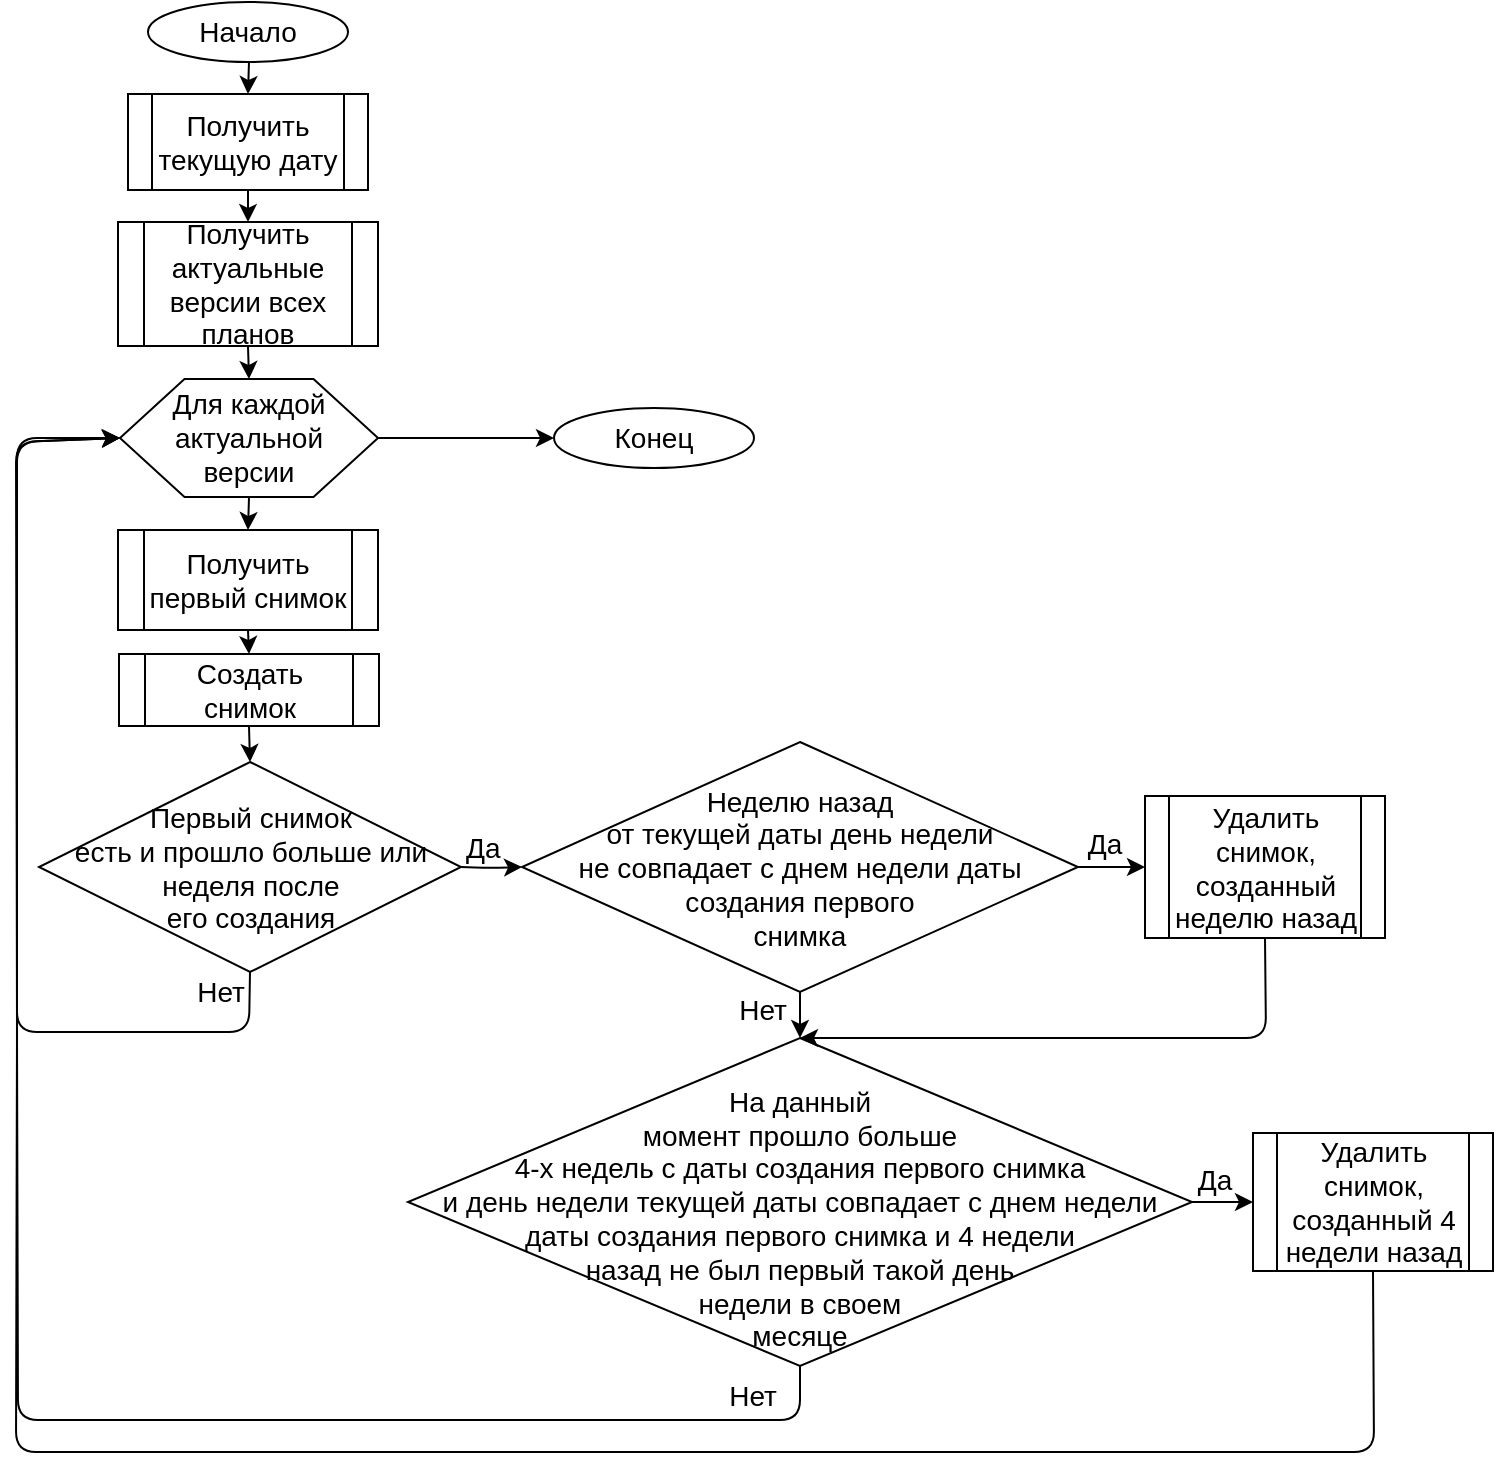 <mxfile version="10.7.7" type="device"><diagram id="JTILx-2r4ibhsprPH2gV" name="Page-1"><mxGraphModel dx="1320" dy="514" grid="1" gridSize="10" guides="1" tooltips="1" connect="1" arrows="1" fold="1" page="1" pageScale="1" pageWidth="827" pageHeight="1169" math="0" shadow="0"><root><mxCell id="0"/><mxCell id="1" parent="0"/><mxCell id="TNCgdh7umvWuX-r3ZxlY-1" value="&lt;font style=&quot;font-size: 14px&quot;&gt;Начало&lt;/font&gt;" style="ellipse;whiteSpace=wrap;html=1;" parent="1" vertex="1"><mxGeometry x="87" y="15" width="100" height="30" as="geometry"/></mxCell><mxCell id="TNCgdh7umvWuX-r3ZxlY-3" value="&lt;font style=&quot;font-size: 14px&quot;&gt;Получить актуальные версии всех планов&lt;/font&gt;" style="shape=process;whiteSpace=wrap;html=1;backgroundOutline=1;" parent="1" vertex="1"><mxGeometry x="72" y="125" width="130" height="62" as="geometry"/></mxCell><mxCell id="TNCgdh7umvWuX-r3ZxlY-5" value="&lt;font style=&quot;font-size: 14px&quot;&gt;Для каждой актуальной&lt;br&gt;версии&lt;/font&gt;" style="shape=hexagon;perimeter=hexagonPerimeter2;whiteSpace=wrap;html=1;" parent="1" vertex="1"><mxGeometry x="73" y="203.5" width="129" height="59" as="geometry"/></mxCell><mxCell id="TNCgdh7umvWuX-r3ZxlY-6" value="&lt;font style=&quot;font-size: 14px&quot;&gt;Получить первый снимок&lt;/font&gt;" style="shape=process;whiteSpace=wrap;html=1;backgroundOutline=1;" parent="1" vertex="1"><mxGeometry x="72" y="279" width="130" height="50" as="geometry"/></mxCell><mxCell id="TNCgdh7umvWuX-r3ZxlY-8" value="&lt;font style=&quot;font-size: 14px&quot;&gt;Создать снимок&lt;/font&gt;" style="shape=process;whiteSpace=wrap;html=1;backgroundOutline=1;" parent="1" vertex="1"><mxGeometry x="72.5" y="341" width="130" height="36" as="geometry"/></mxCell><mxCell id="TNCgdh7umvWuX-r3ZxlY-9" value="&lt;div style=&quot;text-align: center&quot;&gt;&lt;font style=&quot;font-size: 14px&quot;&gt;&lt;font&gt;Первый&amp;nbsp;&lt;/font&gt;&lt;/font&gt;&lt;font style=&quot;font-size: 14px&quot;&gt;снимок&lt;/font&gt;&lt;/div&gt;&lt;div style=&quot;text-align: center&quot;&gt;&lt;span style=&quot;font-size: 14px&quot;&gt;есть&amp;nbsp;&lt;/span&gt;&lt;span style=&quot;font-size: 14px&quot;&gt;и &lt;/span&gt;&lt;span style=&quot;font-size: 14px&quot;&gt;прошло&amp;nbsp;&lt;/span&gt;&lt;span style=&quot;font-size: 14px&quot;&gt;больше&amp;nbsp;&lt;/span&gt;&lt;font style=&quot;font-size: 14px&quot;&gt;или &lt;/font&gt;&lt;span style=&quot;font-size: 14px&quot;&gt;неделя&amp;nbsp;&lt;/span&gt;&lt;span style=&quot;font-size: 14px&quot;&gt;после&lt;/span&gt;&lt;/div&gt;&lt;div style=&quot;text-align: center&quot;&gt;&lt;span style=&quot;font-size: 14px&quot;&gt;его&amp;nbsp;&lt;/span&gt;&lt;span style=&quot;font-size: 14px&quot;&gt;создания&lt;/span&gt;&lt;/div&gt;" style="rhombus;whiteSpace=wrap;html=1;" parent="1" vertex="1"><mxGeometry x="32.5" y="395" width="211" height="105" as="geometry"/></mxCell><mxCell id="TNCgdh7umvWuX-r3ZxlY-10" value="" style="endArrow=classic;html=1;exitX=1;exitY=0.5;exitDx=0;exitDy=0;entryX=0;entryY=0.5;entryDx=0;entryDy=0;" parent="1" source="TNCgdh7umvWuX-r3ZxlY-9" target="TNCgdh7umvWuX-r3ZxlY-29" edge="1"><mxGeometry width="50" height="50" relative="1" as="geometry"><mxPoint x="201.5" y="460" as="sourcePoint"/><mxPoint x="251.5" y="460" as="targetPoint"/><Array as="points"><mxPoint x="257.5" y="448"/></Array></mxGeometry></mxCell><mxCell id="TNCgdh7umvWuX-r3ZxlY-15" value="&lt;font style=&quot;font-size: 14px&quot;&gt;Да&lt;/font&gt;&lt;br&gt;" style="text;html=1;resizable=0;points=[];autosize=1;align=left;verticalAlign=top;spacingTop=-4;" parent="1" vertex="1"><mxGeometry x="243.5" y="426.5" width="27" height="15" as="geometry"/></mxCell><mxCell id="TNCgdh7umvWuX-r3ZxlY-18" value="" style="endArrow=classic;html=1;exitX=0.5;exitY=1;exitDx=0;exitDy=0;entryX=0.5;entryY=0;entryDx=0;entryDy=0;" parent="1" target="TNCgdh7umvWuX-r3ZxlY-30" edge="1"><mxGeometry width="50" height="50" relative="1" as="geometry"><mxPoint x="137.5" y="45" as="sourcePoint"/><mxPoint x="137" y="55" as="targetPoint"/></mxGeometry></mxCell><mxCell id="TNCgdh7umvWuX-r3ZxlY-19" value="" style="endArrow=classic;html=1;exitX=0.5;exitY=1;exitDx=0;exitDy=0;entryX=0.5;entryY=0;entryDx=0;entryDy=0;" parent="1" source="TNCgdh7umvWuX-r3ZxlY-30" target="TNCgdh7umvWuX-r3ZxlY-3" edge="1"><mxGeometry width="50" height="50" relative="1" as="geometry"><mxPoint x="137" y="105" as="sourcePoint"/><mxPoint x="42" y="65" as="targetPoint"/></mxGeometry></mxCell><mxCell id="TNCgdh7umvWuX-r3ZxlY-20" value="" style="endArrow=classic;html=1;exitX=0.5;exitY=1;exitDx=0;exitDy=0;entryX=0.5;entryY=0;entryDx=0;entryDy=0;" parent="1" source="TNCgdh7umvWuX-r3ZxlY-3" target="TNCgdh7umvWuX-r3ZxlY-5" edge="1"><mxGeometry width="50" height="50" relative="1" as="geometry"><mxPoint x="-18" y="230" as="sourcePoint"/><mxPoint x="32" y="180" as="targetPoint"/></mxGeometry></mxCell><mxCell id="TNCgdh7umvWuX-r3ZxlY-21" value="" style="endArrow=classic;html=1;exitX=0.5;exitY=1;exitDx=0;exitDy=0;entryX=0.5;entryY=0;entryDx=0;entryDy=0;" parent="1" source="TNCgdh7umvWuX-r3ZxlY-5" target="TNCgdh7umvWuX-r3ZxlY-6" edge="1"><mxGeometry width="50" height="50" relative="1" as="geometry"><mxPoint x="-18" y="275" as="sourcePoint"/><mxPoint x="32" y="225" as="targetPoint"/></mxGeometry></mxCell><mxCell id="TNCgdh7umvWuX-r3ZxlY-22" value="" style="endArrow=classic;html=1;entryX=0.5;entryY=0;entryDx=0;entryDy=0;exitX=0.5;exitY=1;exitDx=0;exitDy=0;" parent="1" source="TNCgdh7umvWuX-r3ZxlY-6" target="TNCgdh7umvWuX-r3ZxlY-8" edge="1"><mxGeometry width="50" height="50" relative="1" as="geometry"><mxPoint x="332" y="335" as="sourcePoint"/><mxPoint x="-8" y="365" as="targetPoint"/></mxGeometry></mxCell><mxCell id="TNCgdh7umvWuX-r3ZxlY-23" value="" style="endArrow=classic;html=1;exitX=0.5;exitY=1;exitDx=0;exitDy=0;entryX=0.5;entryY=0;entryDx=0;entryDy=0;" parent="1" source="TNCgdh7umvWuX-r3ZxlY-8" target="TNCgdh7umvWuX-r3ZxlY-9" edge="1"><mxGeometry width="50" height="50" relative="1" as="geometry"><mxPoint x="-78.5" y="485" as="sourcePoint"/><mxPoint x="116.5" y="405" as="targetPoint"/></mxGeometry></mxCell><mxCell id="TNCgdh7umvWuX-r3ZxlY-24" value="" style="endArrow=classic;html=1;exitX=0.5;exitY=1;exitDx=0;exitDy=0;entryX=0;entryY=0.5;entryDx=0;entryDy=0;" parent="1" source="TNCgdh7umvWuX-r3ZxlY-9" target="TNCgdh7umvWuX-r3ZxlY-5" edge="1"><mxGeometry width="50" height="50" relative="1" as="geometry"><mxPoint x="116.5" y="515" as="sourcePoint"/><mxPoint x="116.5" y="535" as="targetPoint"/><Array as="points"><mxPoint x="137.5" y="530"/><mxPoint x="21.5" y="530"/><mxPoint x="21.5" y="233"/></Array></mxGeometry></mxCell><mxCell id="TNCgdh7umvWuX-r3ZxlY-51" value="&lt;font style=&quot;font-size: 14px&quot;&gt;Нет&lt;/font&gt;&lt;br&gt;" style="text;html=1;resizable=0;points=[];align=center;verticalAlign=middle;labelBackgroundColor=#ffffff;" parent="TNCgdh7umvWuX-r3ZxlY-24" vertex="1" connectable="0"><mxGeometry x="-0.871" y="-21" relative="1" as="geometry"><mxPoint x="-13" y="1" as="offset"/></mxGeometry></mxCell><mxCell id="TNCgdh7umvWuX-r3ZxlY-29" value="&lt;font style=&quot;font-size: 14px&quot;&gt;Неделю назад &lt;br&gt;от текущей даты день недели&lt;br&gt;не совпадает с днем недели даты &lt;br&gt;создания&amp;nbsp;первого &lt;br&gt;снимка&lt;/font&gt;" style="rhombus;whiteSpace=wrap;html=1;" parent="1" vertex="1"><mxGeometry x="274" y="385" width="278" height="125" as="geometry"/></mxCell><mxCell id="TNCgdh7umvWuX-r3ZxlY-30" value="&lt;span&gt;&lt;font style=&quot;font-size: 14px&quot;&gt;Получить текущую дату&lt;/font&gt;&lt;/span&gt;" style="shape=process;whiteSpace=wrap;html=1;backgroundOutline=1;" parent="1" vertex="1"><mxGeometry x="77" y="61" width="120" height="48" as="geometry"/></mxCell><mxCell id="TNCgdh7umvWuX-r3ZxlY-32" value="&lt;font style=&quot;font-size: 14px&quot;&gt;Удалить снимок, созданный неделю назад&lt;/font&gt;" style="shape=process;whiteSpace=wrap;html=1;backgroundOutline=1;" parent="1" vertex="1"><mxGeometry x="585.5" y="412" width="120" height="71" as="geometry"/></mxCell><mxCell id="TNCgdh7umvWuX-r3ZxlY-34" value="" style="endArrow=classic;html=1;exitX=1;exitY=0.5;exitDx=0;exitDy=0;entryX=0;entryY=0.5;entryDx=0;entryDy=0;" parent="1" source="TNCgdh7umvWuX-r3ZxlY-29" target="TNCgdh7umvWuX-r3ZxlY-32" edge="1"><mxGeometry width="50" height="50" relative="1" as="geometry"><mxPoint x="-209.5" y="1203" as="sourcePoint"/><mxPoint x="-159.5" y="1153" as="targetPoint"/><Array as="points"/></mxGeometry></mxCell><mxCell id="TNCgdh7umvWuX-r3ZxlY-38" value="&lt;font style=&quot;font-size: 14px&quot;&gt;Да&lt;/font&gt;&lt;br&gt;" style="text;html=1;resizable=0;points=[];align=center;verticalAlign=middle;labelBackgroundColor=#ffffff;" parent="TNCgdh7umvWuX-r3ZxlY-34" vertex="1" connectable="0"><mxGeometry x="-0.243" y="12" relative="1" as="geometry"><mxPoint as="offset"/></mxGeometry></mxCell><mxCell id="TNCgdh7umvWuX-r3ZxlY-36" value="&lt;font style=&quot;font-size: 14px&quot;&gt;&lt;br&gt;На данный&lt;br&gt;момент прошло больше&lt;br&gt;4-х недель с даты создания первого снимка&lt;br&gt;и день недели&amp;nbsp;текущей даты совпадает с днем недели даты создания первого снимка и 4 недели&lt;br&gt;назад не был первый такой день&lt;br&gt;недели в своем&lt;br&gt;месяце&lt;/font&gt;" style="rhombus;whiteSpace=wrap;html=1;" parent="1" vertex="1"><mxGeometry x="217" y="533" width="392" height="164" as="geometry"/></mxCell><mxCell id="TNCgdh7umvWuX-r3ZxlY-37" value="&lt;font style=&quot;font-size: 14px&quot;&gt;Удалить снимок, созданный 4 недели назад&lt;/font&gt;" style="shape=process;whiteSpace=wrap;html=1;backgroundOutline=1;" parent="1" vertex="1"><mxGeometry x="639.5" y="580.5" width="120" height="69" as="geometry"/></mxCell><mxCell id="TNCgdh7umvWuX-r3ZxlY-39" value="" style="endArrow=classic;html=1;exitX=0.5;exitY=1;exitDx=0;exitDy=0;entryX=0.5;entryY=0;entryDx=0;entryDy=0;" parent="1" source="TNCgdh7umvWuX-r3ZxlY-29" target="TNCgdh7umvWuX-r3ZxlY-36" edge="1"><mxGeometry width="50" height="50" relative="1" as="geometry"><mxPoint x="140.5" y="788" as="sourcePoint"/><mxPoint x="190.5" y="738" as="targetPoint"/></mxGeometry></mxCell><mxCell id="TNCgdh7umvWuX-r3ZxlY-45" value="&lt;font style=&quot;font-size: 14px&quot;&gt;Нет&lt;/font&gt;" style="text;html=1;resizable=0;points=[];align=center;verticalAlign=middle;labelBackgroundColor=#ffffff;" parent="TNCgdh7umvWuX-r3ZxlY-39" vertex="1" connectable="0"><mxGeometry x="-0.44" y="2" relative="1" as="geometry"><mxPoint x="-21" y="2" as="offset"/></mxGeometry></mxCell><mxCell id="TNCgdh7umvWuX-r3ZxlY-41" value="" style="endArrow=classic;html=1;exitX=1;exitY=0.5;exitDx=0;exitDy=0;entryX=0;entryY=0.5;entryDx=0;entryDy=0;" parent="1" source="TNCgdh7umvWuX-r3ZxlY-36" target="TNCgdh7umvWuX-r3ZxlY-37" edge="1"><mxGeometry width="50" height="50" relative="1" as="geometry"><mxPoint x="400.5" y="958" as="sourcePoint"/><mxPoint x="428.5" y="896" as="targetPoint"/><Array as="points"/></mxGeometry></mxCell><mxCell id="TNCgdh7umvWuX-r3ZxlY-42" value="&lt;font style=&quot;font-size: 14px&quot;&gt;Да&lt;/font&gt;&lt;br&gt;" style="text;html=1;resizable=0;points=[];align=center;verticalAlign=middle;labelBackgroundColor=#ffffff;" parent="TNCgdh7umvWuX-r3ZxlY-41" vertex="1" connectable="0"><mxGeometry x="-0.294" y="11" relative="1" as="geometry"><mxPoint as="offset"/></mxGeometry></mxCell><mxCell id="TNCgdh7umvWuX-r3ZxlY-43" value="" style="endArrow=classic;html=1;exitX=0.5;exitY=1;exitDx=0;exitDy=0;entryX=0;entryY=0.5;entryDx=0;entryDy=0;" parent="1" source="TNCgdh7umvWuX-r3ZxlY-36" target="TNCgdh7umvWuX-r3ZxlY-5" edge="1"><mxGeometry width="50" height="50" relative="1" as="geometry"><mxPoint x="514" y="420" as="sourcePoint"/><mxPoint x="59.5" y="207" as="targetPoint"/><Array as="points"><mxPoint x="413" y="724"/><mxPoint x="22" y="724"/><mxPoint x="21.5" y="529"/><mxPoint x="21.5" y="235"/></Array></mxGeometry></mxCell><mxCell id="TNCgdh7umvWuX-r3ZxlY-44" value="&lt;font style=&quot;font-size: 14px&quot;&gt;Нет&lt;/font&gt;&lt;br&gt;" style="text;html=1;resizable=0;points=[];align=center;verticalAlign=middle;labelBackgroundColor=#ffffff;" parent="TNCgdh7umvWuX-r3ZxlY-43" vertex="1" connectable="0"><mxGeometry x="-0.52" relative="1" as="geometry"><mxPoint x="178.5" y="-12" as="offset"/></mxGeometry></mxCell><mxCell id="TNCgdh7umvWuX-r3ZxlY-49" value="" style="endArrow=classic;html=1;exitX=0.5;exitY=1;exitDx=0;exitDy=0;entryX=0;entryY=0.5;entryDx=0;entryDy=0;" parent="1" source="TNCgdh7umvWuX-r3ZxlY-37" target="TNCgdh7umvWuX-r3ZxlY-5" edge="1"><mxGeometry width="50" height="50" relative="1" as="geometry"><mxPoint x="803.5" y="275" as="sourcePoint"/><mxPoint x="57.5" y="257" as="targetPoint"/><Array as="points"><mxPoint x="700" y="740"/><mxPoint x="21" y="740"/><mxPoint x="21.5" y="530"/><mxPoint x="21" y="235"/></Array></mxGeometry></mxCell><mxCell id="TNCgdh7umvWuX-r3ZxlY-50" value="" style="endArrow=classic;html=1;exitX=0.5;exitY=1;exitDx=0;exitDy=0;entryX=0.5;entryY=0;entryDx=0;entryDy=0;" parent="1" source="TNCgdh7umvWuX-r3ZxlY-32" edge="1" target="TNCgdh7umvWuX-r3ZxlY-36"><mxGeometry width="50" height="50" relative="1" as="geometry"><mxPoint x="325.5" y="798" as="sourcePoint"/><mxPoint x="220.5" y="778" as="targetPoint"/><Array as="points"><mxPoint x="646" y="533"/></Array></mxGeometry></mxCell><mxCell id="TNCgdh7umvWuX-r3ZxlY-52" value="" style="endArrow=classic;html=1;exitX=1;exitY=0.5;exitDx=0;exitDy=0;entryX=0;entryY=0.5;entryDx=0;entryDy=0;" parent="1" source="TNCgdh7umvWuX-r3ZxlY-5" target="TNCgdh7umvWuX-r3ZxlY-53" edge="1"><mxGeometry width="50" height="50" relative="1" as="geometry"><mxPoint x="211.5" y="335" as="sourcePoint"/><mxPoint x="247.5" y="45" as="targetPoint"/><Array as="points"/></mxGeometry></mxCell><mxCell id="TNCgdh7umvWuX-r3ZxlY-53" value="&lt;font style=&quot;font-size: 14px&quot;&gt;Конец&lt;/font&gt;&lt;br&gt;" style="ellipse;whiteSpace=wrap;html=1;" parent="1" vertex="1"><mxGeometry x="290" y="218" width="100" height="30" as="geometry"/></mxCell></root></mxGraphModel></diagram></mxfile>